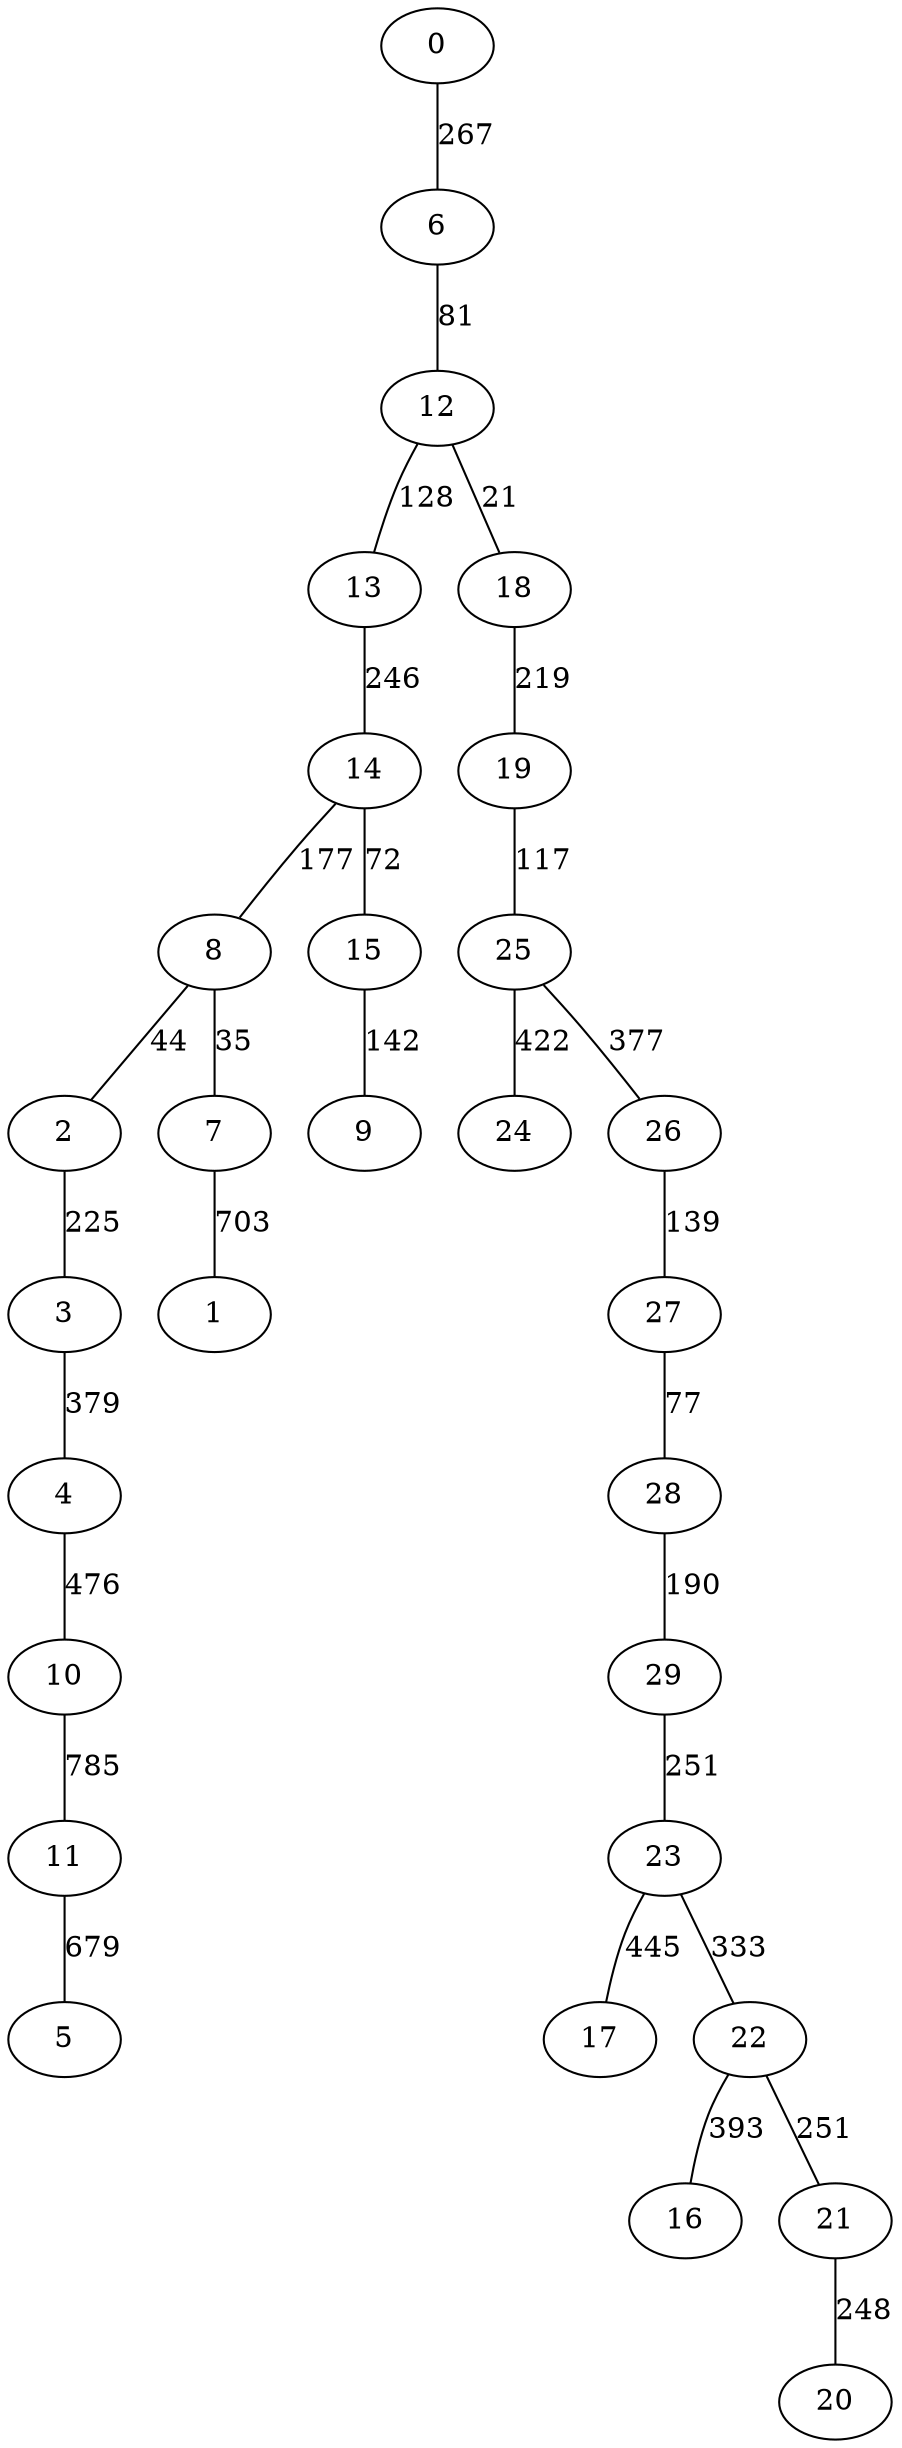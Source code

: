strict graph G {
0;
1;
2;
3;
4;
5;
6;
7;
8;
9;
10;
11;
12;
13;
14;
15;
16;
17;
18;
19;
20;
21;
22;
23;
24;
25;
26;
27;
28;
29;
25 -- 24  [label=422];
7 -- 1  [label=703];
19 -- 25  [label=117];
23 -- 22  [label=333];
14 -- 8  [label=177];
15 -- 9  [label=142];
14 -- 15  [label=72];
8 -- 2  [label=44];
18 -- 19  [label=219];
11 -- 5  [label=679];
6 -- 12  [label=81];
12 -- 18  [label=21];
3 -- 4  [label=379];
12 -- 13  [label=128];
22 -- 16  [label=393];
29 -- 23  [label=251];
23 -- 17  [label=445];
13 -- 14  [label=246];
4 -- 10  [label=476];
25 -- 26  [label=377];
21 -- 20  [label=248];
28 -- 29  [label=190];
26 -- 27  [label=139];
27 -- 28  [label=77];
8 -- 7  [label=35];
2 -- 3  [label=225];
10 -- 11  [label=785];
0 -- 6  [label=267];
22 -- 21  [label=251];
}
